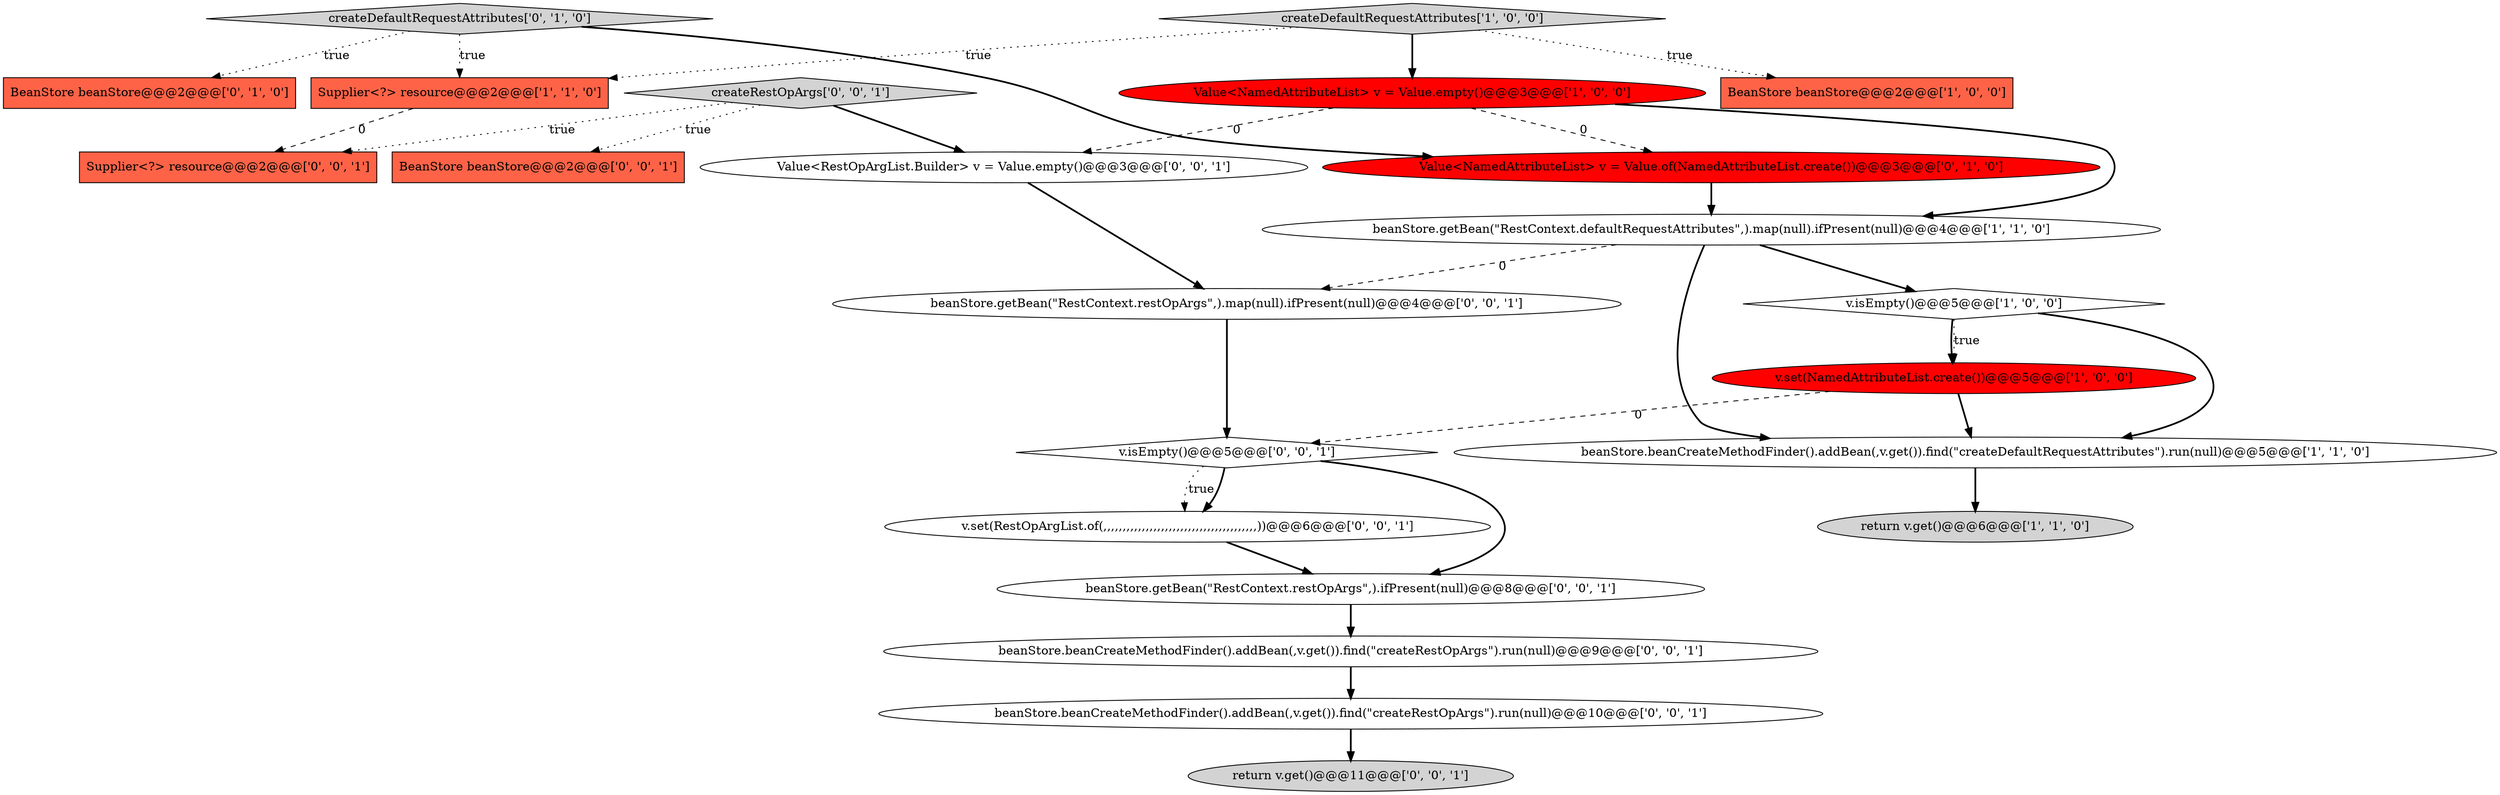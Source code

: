 digraph {
20 [style = filled, label = "return v.get()@@@11@@@['0', '0', '1']", fillcolor = lightgray, shape = ellipse image = "AAA0AAABBB3BBB"];
7 [style = filled, label = "v.set(NamedAttributeList.create())@@@5@@@['1', '0', '0']", fillcolor = red, shape = ellipse image = "AAA1AAABBB1BBB"];
0 [style = filled, label = "return v.get()@@@6@@@['1', '1', '0']", fillcolor = lightgray, shape = ellipse image = "AAA0AAABBB1BBB"];
12 [style = filled, label = "BeanStore beanStore@@@2@@@['0', '0', '1']", fillcolor = tomato, shape = box image = "AAA0AAABBB3BBB"];
9 [style = filled, label = "Value<NamedAttributeList> v = Value.of(NamedAttributeList.create())@@@3@@@['0', '1', '0']", fillcolor = red, shape = ellipse image = "AAA1AAABBB2BBB"];
8 [style = filled, label = "beanStore.beanCreateMethodFinder().addBean(,v.get()).find(\"createDefaultRequestAttributes\").run(null)@@@5@@@['1', '1', '0']", fillcolor = white, shape = ellipse image = "AAA0AAABBB1BBB"];
4 [style = filled, label = "BeanStore beanStore@@@2@@@['1', '0', '0']", fillcolor = tomato, shape = box image = "AAA0AAABBB1BBB"];
10 [style = filled, label = "BeanStore beanStore@@@2@@@['0', '1', '0']", fillcolor = tomato, shape = box image = "AAA0AAABBB2BBB"];
3 [style = filled, label = "createDefaultRequestAttributes['1', '0', '0']", fillcolor = lightgray, shape = diamond image = "AAA0AAABBB1BBB"];
16 [style = filled, label = "Value<RestOpArgList.Builder> v = Value.empty()@@@3@@@['0', '0', '1']", fillcolor = white, shape = ellipse image = "AAA0AAABBB3BBB"];
2 [style = filled, label = "beanStore.getBean(\"RestContext.defaultRequestAttributes\",).map(null).ifPresent(null)@@@4@@@['1', '1', '0']", fillcolor = white, shape = ellipse image = "AAA0AAABBB1BBB"];
11 [style = filled, label = "createDefaultRequestAttributes['0', '1', '0']", fillcolor = lightgray, shape = diamond image = "AAA0AAABBB2BBB"];
18 [style = filled, label = "beanStore.beanCreateMethodFinder().addBean(,v.get()).find(\"createRestOpArgs\").run(null)@@@9@@@['0', '0', '1']", fillcolor = white, shape = ellipse image = "AAA0AAABBB3BBB"];
21 [style = filled, label = "v.set(RestOpArgList.of(,,,,,,,,,,,,,,,,,,,,,,,,,,,,,,,,,,,,,,,,))@@@6@@@['0', '0', '1']", fillcolor = white, shape = ellipse image = "AAA0AAABBB3BBB"];
14 [style = filled, label = "v.isEmpty()@@@5@@@['0', '0', '1']", fillcolor = white, shape = diamond image = "AAA0AAABBB3BBB"];
1 [style = filled, label = "Value<NamedAttributeList> v = Value.empty()@@@3@@@['1', '0', '0']", fillcolor = red, shape = ellipse image = "AAA1AAABBB1BBB"];
22 [style = filled, label = "createRestOpArgs['0', '0', '1']", fillcolor = lightgray, shape = diamond image = "AAA0AAABBB3BBB"];
6 [style = filled, label = "Supplier<?> resource@@@2@@@['1', '1', '0']", fillcolor = tomato, shape = box image = "AAA0AAABBB1BBB"];
19 [style = filled, label = "beanStore.beanCreateMethodFinder().addBean(,v.get()).find(\"createRestOpArgs\").run(null)@@@10@@@['0', '0', '1']", fillcolor = white, shape = ellipse image = "AAA0AAABBB3BBB"];
13 [style = filled, label = "beanStore.getBean(\"RestContext.restOpArgs\",).map(null).ifPresent(null)@@@4@@@['0', '0', '1']", fillcolor = white, shape = ellipse image = "AAA0AAABBB3BBB"];
17 [style = filled, label = "Supplier<?> resource@@@2@@@['0', '0', '1']", fillcolor = tomato, shape = box image = "AAA0AAABBB3BBB"];
5 [style = filled, label = "v.isEmpty()@@@5@@@['1', '0', '0']", fillcolor = white, shape = diamond image = "AAA0AAABBB1BBB"];
15 [style = filled, label = "beanStore.getBean(\"RestContext.restOpArgs\",).ifPresent(null)@@@8@@@['0', '0', '1']", fillcolor = white, shape = ellipse image = "AAA0AAABBB3BBB"];
5->8 [style = bold, label=""];
16->13 [style = bold, label=""];
3->1 [style = bold, label=""];
9->2 [style = bold, label=""];
22->16 [style = bold, label=""];
11->10 [style = dotted, label="true"];
7->14 [style = dashed, label="0"];
19->20 [style = bold, label=""];
21->15 [style = bold, label=""];
18->19 [style = bold, label=""];
3->4 [style = dotted, label="true"];
1->9 [style = dashed, label="0"];
6->17 [style = dashed, label="0"];
3->6 [style = dotted, label="true"];
7->8 [style = bold, label=""];
11->9 [style = bold, label=""];
15->18 [style = bold, label=""];
22->12 [style = dotted, label="true"];
8->0 [style = bold, label=""];
14->21 [style = dotted, label="true"];
5->7 [style = dotted, label="true"];
11->6 [style = dotted, label="true"];
1->16 [style = dashed, label="0"];
2->13 [style = dashed, label="0"];
5->7 [style = bold, label=""];
22->17 [style = dotted, label="true"];
14->15 [style = bold, label=""];
1->2 [style = bold, label=""];
13->14 [style = bold, label=""];
14->21 [style = bold, label=""];
2->8 [style = bold, label=""];
2->5 [style = bold, label=""];
}
